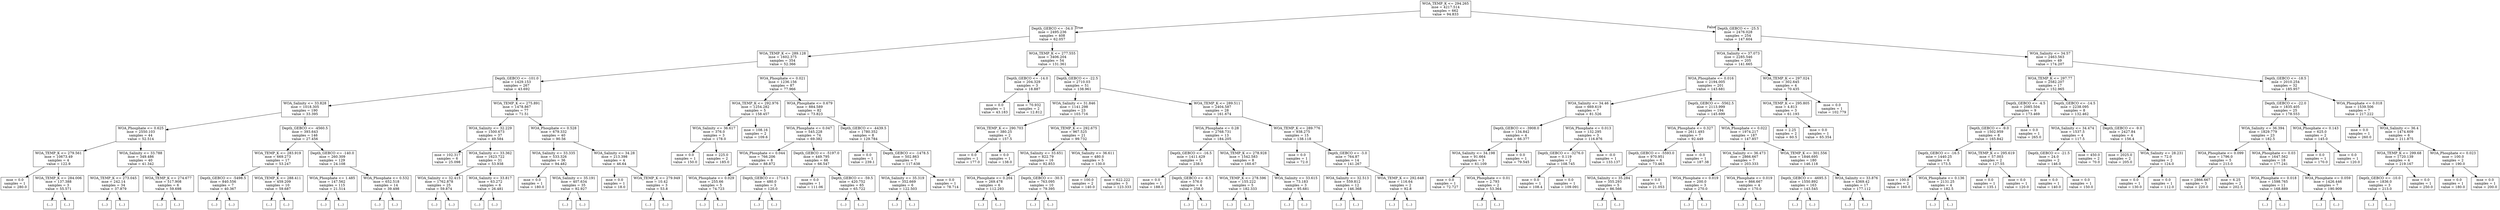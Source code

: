 digraph Tree {
node [shape=box] ;
0 [label="WOA_TEMP_K <= 294.265\nmse = 4217.514\nsamples = 662\nvalue = 94.833"] ;
1 [label="Depth_GEBCO <= -34.0\nmse = 2495.236\nsamples = 408\nvalue = 62.057"] ;
0 -> 1 [labeldistance=2.5, labelangle=45, headlabel="True"] ;
2 [label="WOA_TEMP_K <= 289.128\nmse = 1602.375\nsamples = 354\nvalue = 52.366"] ;
1 -> 2 ;
3 [label="Depth_GEBCO <= -101.0\nmse = 1429.153\nsamples = 267\nvalue = 43.692"] ;
2 -> 3 ;
4 [label="WOA_Salinity <= 33.828\nmse = 1018.305\nsamples = 190\nvalue = 33.395"] ;
3 -> 4 ;
5 [label="WOA_Phosphate <= 0.625\nmse = 2550.103\nsamples = 44\nvalue = 52.514"] ;
4 -> 5 ;
6 [label="WOA_TEMP_K <= 279.561\nmse = 10673.49\nsamples = 4\nvalue = 122.9"] ;
5 -> 6 ;
7 [label="mse = 0.0\nsamples = 1\nvalue = 280.0"] ;
6 -> 7 ;
8 [label="WOA_TEMP_K <= 284.006\nmse = 137.388\nsamples = 3\nvalue = 55.571"] ;
6 -> 8 ;
9 [label="(...)"] ;
8 -> 9 ;
12 [label="(...)"] ;
8 -> 12 ;
13 [label="WOA_Salinity <= 33.788\nmse = 349.486\nsamples = 40\nvalue = 41.342"] ;
5 -> 13 ;
14 [label="WOA_TEMP_K <= 273.045\nmse = 242.14\nsamples = 34\nvalue = 37.879"] ;
13 -> 14 ;
15 [label="(...)"] ;
14 -> 15 ;
40 [label="(...)"] ;
14 -> 40 ;
75 [label="WOA_TEMP_K <= 274.677\nmse = 517.908\nsamples = 6\nvalue = 59.698"] ;
13 -> 75 ;
76 [label="(...)"] ;
75 -> 76 ;
79 [label="(...)"] ;
75 -> 79 ;
86 [label="Depth_GEBCO <= -4560.5\nmse = 393.643\nsamples = 146\nvalue = 27.456"] ;
4 -> 86 ;
87 [label="WOA_TEMP_K <= 283.919\nmse = 669.273\nsamples = 17\nvalue = 53.247"] ;
86 -> 87 ;
88 [label="Depth_GEBCO <= -5498.5\nmse = 840.556\nsamples = 7\nvalue = 40.367"] ;
87 -> 88 ;
89 [label="(...)"] ;
88 -> 89 ;
90 [label="(...)"] ;
88 -> 90 ;
101 [label="WOA_TEMP_K <= 288.411\nmse = 459.209\nsamples = 10\nvalue = 59.687"] ;
87 -> 101 ;
102 [label="(...)"] ;
101 -> 102 ;
115 [label="(...)"] ;
101 -> 115 ;
120 [label="Depth_GEBCO <= -140.0\nmse = 260.309\nsamples = 129\nvalue = 24.108"] ;
86 -> 120 ;
121 [label="WOA_Phosphate <= 1.485\nmse = 147.562\nsamples = 115\nvalue = 21.514"] ;
120 -> 121 ;
122 [label="(...)"] ;
121 -> 122 ;
253 [label="(...)"] ;
121 -> 253 ;
278 [label="WOA_Phosphate <= 0.532\nmse = 652.518\nsamples = 14\nvalue = 39.498"] ;
120 -> 278 ;
279 [label="(...)"] ;
278 -> 279 ;
292 [label="(...)"] ;
278 -> 292 ;
303 [label="WOA_TEMP_K <= 275.891\nmse = 1478.867\nsamples = 77\nvalue = 71.51"] ;
3 -> 303 ;
304 [label="WOA_Salinity <= 32.229\nmse = 1500.673\nsamples = 37\nvalue = 49.584"] ;
303 -> 304 ;
305 [label="mse = 102.317\nsamples = 6\nvalue = 25.098"] ;
304 -> 305 ;
306 [label="WOA_Salinity <= 33.362\nmse = 1623.722\nsamples = 31\nvalue = 53.938"] ;
304 -> 306 ;
307 [label="WOA_Salinity <= 32.415\nmse = 1762.878\nsamples = 25\nvalue = 59.874"] ;
306 -> 307 ;
308 [label="(...)"] ;
307 -> 308 ;
309 [label="(...)"] ;
307 -> 309 ;
314 [label="WOA_Salinity <= 33.817\nmse = 63.272\nsamples = 6\nvalue = 26.481"] ;
306 -> 314 ;
315 [label="(...)"] ;
314 -> 315 ;
322 [label="(...)"] ;
314 -> 322 ;
323 [label="WOA_Phosphate <= 0.528\nmse = 679.332\nsamples = 40\nvalue = 90.56"] ;
303 -> 323 ;
324 [label="WOA_Salinity <= 33.335\nmse = 533.326\nsamples = 36\nvalue = 94.482"] ;
323 -> 324 ;
325 [label="mse = 0.0\nsamples = 1\nvalue = 180.0"] ;
324 -> 325 ;
326 [label="WOA_Salinity <= 35.191\nmse = 407.634\nsamples = 35\nvalue = 92.927"] ;
324 -> 326 ;
327 [label="(...)"] ;
326 -> 327 ;
366 [label="(...)"] ;
326 -> 366 ;
373 [label="WOA_Salinity <= 34.28\nmse = 213.398\nsamples = 4\nvalue = 46.64"] ;
323 -> 373 ;
374 [label="mse = 0.0\nsamples = 1\nvalue = 18.0"] ;
373 -> 374 ;
375 [label="WOA_TEMP_K <= 279.949\nmse = 10.42\nsamples = 3\nvalue = 53.8"] ;
373 -> 375 ;
376 [label="(...)"] ;
375 -> 376 ;
377 [label="(...)"] ;
375 -> 377 ;
380 [label="WOA_Phosphate <= 0.021\nmse = 1236.156\nsamples = 87\nvalue = 77.966"] ;
2 -> 380 ;
381 [label="WOA_TEMP_K <= 292.976\nmse = 1254.282\nsamples = 5\nvalue = 158.457"] ;
380 -> 381 ;
382 [label="WOA_Salinity <= 36.617\nmse = 376.0\nsamples = 3\nvalue = 178.0"] ;
381 -> 382 ;
383 [label="mse = 0.0\nsamples = 1\nvalue = 150.0"] ;
382 -> 383 ;
384 [label="mse = 225.0\nsamples = 2\nvalue = 185.0"] ;
382 -> 384 ;
385 [label="mse = 108.16\nsamples = 2\nvalue = 109.6"] ;
381 -> 385 ;
386 [label="WOA_Phosphate <= 0.679\nmse = 884.589\nsamples = 82\nvalue = 73.823"] ;
380 -> 386 ;
387 [label="WOA_Phosphate <= 0.047\nmse = 545.228\nsamples = 74\nvalue = 69.382"] ;
386 -> 387 ;
388 [label="WOA_Phosphate <= 0.044\nmse = 766.206\nsamples = 8\nvalue = 88.872"] ;
387 -> 388 ;
389 [label="WOA_Phosphate <= 0.029\nmse = 255.66\nsamples = 5\nvalue = 74.723"] ;
388 -> 389 ;
390 [label="(...)"] ;
389 -> 390 ;
391 [label="(...)"] ;
389 -> 391 ;
398 [label="Depth_GEBCO <= -1714.5\nmse = 480.0\nsamples = 3\nvalue = 120.0"] ;
388 -> 398 ;
399 [label="(...)"] ;
398 -> 399 ;
400 [label="(...)"] ;
398 -> 400 ;
401 [label="Depth_GEBCO <= -5197.0\nmse = 449.795\nsamples = 66\nvalue = 66.547"] ;
387 -> 401 ;
402 [label="mse = 0.0\nsamples = 1\nvalue = 111.06"] ;
401 -> 402 ;
403 [label="Depth_GEBCO <= -59.5\nmse = 420.752\nsamples = 65\nvalue = 65.722"] ;
401 -> 403 ;
404 [label="(...)"] ;
403 -> 404 ;
505 [label="(...)"] ;
403 -> 505 ;
516 [label="Depth_GEBCO <= -4439.5\nmse = 1780.352\nsamples = 8\nvalue = 129.784"] ;
386 -> 516 ;
517 [label="mse = 0.0\nsamples = 1\nvalue = 239.1"] ;
516 -> 517 ;
518 [label="Depth_GEBCO <= -1478.5\nmse = 502.863\nsamples = 7\nvalue = 117.638"] ;
516 -> 518 ;
519 [label="WOA_Salinity <= 35.319\nmse = 352.669\nsamples = 6\nvalue = 122.503"] ;
518 -> 519 ;
520 [label="(...)"] ;
519 -> 520 ;
521 [label="(...)"] ;
519 -> 521 ;
524 [label="mse = 0.0\nsamples = 1\nvalue = 78.714"] ;
518 -> 524 ;
525 [label="WOA_TEMP_K <= 277.555\nmse = 3406.204\nsamples = 54\nvalue = 131.361"] ;
1 -> 525 ;
526 [label="Depth_GEBCO <= -14.0\nmse = 204.329\nsamples = 3\nvalue = 18.887"] ;
525 -> 526 ;
527 [label="mse = 0.0\nsamples = 1\nvalue = 43.183"] ;
526 -> 527 ;
528 [label="mse = 70.932\nsamples = 2\nvalue = 12.812"] ;
526 -> 528 ;
529 [label="Depth_GEBCO <= -22.5\nmse = 2710.03\nsamples = 51\nvalue = 138.961"] ;
525 -> 529 ;
530 [label="WOA_Salinity <= 31.846\nmse = 1141.298\nsamples = 23\nvalue = 103.716"] ;
529 -> 530 ;
531 [label="WOA_TEMP_K <= 290.703\nmse = 380.25\nsamples = 2\nvalue = 157.5"] ;
530 -> 531 ;
532 [label="mse = 0.0\nsamples = 1\nvalue = 177.0"] ;
531 -> 532 ;
533 [label="mse = 0.0\nsamples = 1\nvalue = 138.0"] ;
531 -> 533 ;
534 [label="WOA_TEMP_K <= 292.675\nmse = 967.525\nsamples = 21\nvalue = 99.732"] ;
530 -> 534 ;
535 [label="WOA_Salinity <= 33.651\nmse = 822.79\nsamples = 16\nvalue = 92.853"] ;
534 -> 535 ;
536 [label="WOA_Phosphate <= 0.204\nmse = 269.478\nsamples = 6\nvalue = 112.293"] ;
535 -> 536 ;
537 [label="(...)"] ;
536 -> 537 ;
540 [label="(...)"] ;
536 -> 540 ;
545 [label="Depth_GEBCO <= -30.5\nmse = 763.095\nsamples = 10\nvalue = 79.395"] ;
535 -> 545 ;
546 [label="(...)"] ;
545 -> 546 ;
549 [label="(...)"] ;
545 -> 549 ;
560 [label="WOA_Salinity <= 36.611\nmse = 480.0\nsamples = 5\nvalue = 130.0"] ;
534 -> 560 ;
561 [label="mse = 100.0\nsamples = 2\nvalue = 140.0"] ;
560 -> 561 ;
562 [label="mse = 622.222\nsamples = 3\nvalue = 123.333"] ;
560 -> 562 ;
563 [label="WOA_TEMP_K <= 289.511\nmse = 2404.587\nsamples = 28\nvalue = 161.674"] ;
529 -> 563 ;
564 [label="WOA_Phosphate <= 0.28\nmse = 2768.731\nsamples = 13\nvalue = 184.205"] ;
563 -> 564 ;
565 [label="Depth_GEBCO <= -16.5\nmse = 1411.429\nsamples = 5\nvalue = 238.0"] ;
564 -> 565 ;
566 [label="mse = 0.0\nsamples = 1\nvalue = 188.0"] ;
565 -> 566 ;
567 [label="Depth_GEBCO <= -6.5\nmse = 576.0\nsamples = 4\nvalue = 258.0"] ;
565 -> 567 ;
568 [label="(...)"] ;
567 -> 568 ;
571 [label="(...)"] ;
567 -> 571 ;
572 [label="WOA_TEMP_K <= 278.928\nmse = 1542.583\nsamples = 8\nvalue = 160.67"] ;
564 -> 572 ;
573 [label="WOA_TEMP_K <= 278.596\nmse = 155.222\nsamples = 5\nvalue = 182.333"] ;
572 -> 573 ;
574 [label="(...)"] ;
573 -> 574 ;
581 [label="(...)"] ;
573 -> 581 ;
582 [label="WOA_Salinity <= 33.615\nmse = 73.183\nsamples = 3\nvalue = 95.681"] ;
572 -> 582 ;
583 [label="(...)"] ;
582 -> 583 ;
584 [label="(...)"] ;
582 -> 584 ;
587 [label="WOA_TEMP_K <= 289.776\nmse = 938.275\nsamples = 15\nvalue = 138.118"] ;
563 -> 587 ;
588 [label="mse = 0.0\nsamples = 1\nvalue = 72.0"] ;
587 -> 588 ;
589 [label="Depth_GEBCO <= -3.0\nmse = 764.87\nsamples = 14\nvalue = 141.267"] ;
587 -> 589 ;
590 [label="WOA_Salinity <= 32.513\nmse = 559.812\nsamples = 12\nvalue = 146.368"] ;
589 -> 590 ;
591 [label="(...)"] ;
590 -> 591 ;
604 [label="(...)"] ;
590 -> 604 ;
613 [label="WOA_TEMP_K <= 292.648\nmse = 116.64\nsamples = 2\nvalue = 92.8"] ;
589 -> 613 ;
614 [label="(...)"] ;
613 -> 614 ;
615 [label="(...)"] ;
613 -> 615 ;
616 [label="Depth_GEBCO <= -25.5\nmse = 2476.028\nsamples = 254\nvalue = 147.604"] ;
0 -> 616 [labeldistance=2.5, labelangle=-45, headlabel="False"] ;
617 [label="WOA_Salinity <= 37.073\nmse = 2285.546\nsamples = 205\nvalue = 141.665"] ;
616 -> 617 ;
618 [label="WOA_Phosphate <= 0.016\nmse = 2194.005\nsamples = 201\nvalue = 143.681"] ;
617 -> 618 ;
619 [label="WOA_Salinity <= 34.46\nmse = 669.619\nsamples = 7\nvalue = 81.526"] ;
618 -> 619 ;
620 [label="Depth_GEBCO <= -3908.0\nmse = 134.842\nsamples = 4\nvalue = 66.377"] ;
619 -> 620 ;
621 [label="WOA_Salinity <= 34.198\nmse = 91.664\nsamples = 3\nvalue = 61.109"] ;
620 -> 621 ;
622 [label="mse = 0.0\nsamples = 1\nvalue = 72.727"] ;
621 -> 622 ;
623 [label="WOA_Phosphate <= 0.01\nmse = 2.793\nsamples = 2\nvalue = 53.364"] ;
621 -> 623 ;
624 [label="(...)"] ;
623 -> 624 ;
625 [label="(...)"] ;
623 -> 625 ;
626 [label="mse = 0.0\nsamples = 1\nvalue = 79.545"] ;
620 -> 626 ;
627 [label="WOA_Phosphate <= 0.013\nmse = 132.295\nsamples = 3\nvalue = 116.876"] ;
619 -> 627 ;
628 [label="Depth_GEBCO <= -3276.0\nmse = 0.119\nsamples = 2\nvalue = 108.745"] ;
627 -> 628 ;
629 [label="mse = 0.0\nsamples = 1\nvalue = 108.4"] ;
628 -> 629 ;
630 [label="mse = 0.0\nsamples = 1\nvalue = 109.091"] ;
628 -> 630 ;
631 [label="mse = -0.0\nsamples = 1\nvalue = 133.137"] ;
627 -> 631 ;
632 [label="Depth_GEBCO <= -5562.5\nmse = 2113.999\nsamples = 194\nvalue = 145.699"] ;
618 -> 632 ;
633 [label="WOA_Phosphate <= 0.327\nmse = 2611.493\nsamples = 7\nvalue = 92.449"] ;
632 -> 633 ;
634 [label="Depth_GEBCO <= -5593.0\nmse = 970.951\nsamples = 6\nvalue = 73.463"] ;
633 -> 634 ;
635 [label="WOA_Salinity <= 35.284\nmse = 355.293\nsamples = 5\nvalue = 86.566"] ;
634 -> 635 ;
636 [label="(...)"] ;
635 -> 636 ;
643 [label="(...)"] ;
635 -> 643 ;
644 [label="mse = 0.0\nsamples = 1\nvalue = 21.053"] ;
634 -> 644 ;
645 [label="mse = -0.0\nsamples = 1\nvalue = 187.38"] ;
633 -> 645 ;
646 [label="WOA_Phosphate <= 0.022\nmse = 1974.217\nsamples = 187\nvalue = 147.857"] ;
632 -> 646 ;
647 [label="WOA_Salinity <= 36.473\nmse = 2866.667\nsamples = 7\nvalue = 203.333"] ;
646 -> 647 ;
648 [label="WOA_Phosphate <= 0.019\nmse = 200.0\nsamples = 3\nvalue = 270.0"] ;
647 -> 648 ;
649 [label="(...)"] ;
648 -> 649 ;
650 [label="(...)"] ;
648 -> 650 ;
651 [label="WOA_Phosphate <= 0.019\nmse = 866.667\nsamples = 4\nvalue = 170.0"] ;
647 -> 651 ;
652 [label="(...)"] ;
651 -> 652 ;
655 [label="(...)"] ;
651 -> 655 ;
656 [label="WOA_TEMP_K <= 301.556\nmse = 1846.695\nsamples = 180\nvalue = 146.118"] ;
646 -> 656 ;
657 [label="Depth_GEBCO <= -4695.5\nmse = 1550.892\nsamples = 163\nvalue = 143.545"] ;
656 -> 657 ;
658 [label="(...)"] ;
657 -> 658 ;
711 [label="(...)"] ;
657 -> 711 ;
926 [label="WOA_Salinity <= 33.876\nmse = 4369.42\nsamples = 17\nvalue = 177.112"] ;
656 -> 926 ;
927 [label="(...)"] ;
926 -> 927 ;
940 [label="(...)"] ;
926 -> 940 ;
957 [label="WOA_TEMP_K <= 297.024\nmse = 302.645\nsamples = 4\nvalue = 70.435"] ;
617 -> 957 ;
958 [label="WOA_TEMP_K <= 295.805\nmse = 4.813\nsamples = 3\nvalue = 61.193"] ;
957 -> 958 ;
959 [label="mse = 2.25\nsamples = 2\nvalue = 60.5"] ;
958 -> 959 ;
960 [label="mse = 0.0\nsamples = 1\nvalue = 65.354"] ;
958 -> 960 ;
961 [label="mse = 0.0\nsamples = 1\nvalue = 102.779"] ;
957 -> 961 ;
962 [label="WOA_Salinity <= 34.57\nmse = 2463.563\nsamples = 49\nvalue = 174.207"] ;
616 -> 962 ;
963 [label="WOA_TEMP_K <= 297.77\nmse = 2582.207\nsamples = 17\nvalue = 152.965"] ;
962 -> 963 ;
964 [label="Depth_GEBCO <= -4.5\nmse = 2085.504\nsamples = 9\nvalue = 173.469"] ;
963 -> 964 ;
965 [label="Depth_GEBCO <= -9.0\nmse = 1502.959\nsamples = 8\nvalue = 165.842"] ;
964 -> 965 ;
966 [label="Depth_GEBCO <= -16.5\nmse = 1440.25\nsamples = 6\nvalue = 173.5"] ;
965 -> 966 ;
967 [label="mse = 100.0\nsamples = 2\nvalue = 160.0"] ;
966 -> 967 ;
968 [label="WOA_Phosphate <= 0.136\nmse = 2131.25\nsamples = 4\nvalue = 182.5"] ;
966 -> 968 ;
969 [label="(...)"] ;
968 -> 969 ;
970 [label="(...)"] ;
968 -> 970 ;
971 [label="WOA_TEMP_K <= 295.619\nmse = 57.003\nsamples = 2\nvalue = 127.55"] ;
965 -> 971 ;
972 [label="mse = 0.0\nsamples = 1\nvalue = 135.1"] ;
971 -> 972 ;
973 [label="mse = 0.0\nsamples = 1\nvalue = 120.0"] ;
971 -> 973 ;
974 [label="mse = 0.0\nsamples = 1\nvalue = 265.0"] ;
964 -> 974 ;
975 [label="Depth_GEBCO <= -14.5\nmse = 2238.095\nsamples = 8\nvalue = 132.462"] ;
963 -> 975 ;
976 [label="WOA_Salinity <= 34.474\nmse = 1537.5\nsamples = 4\nvalue = 117.5"] ;
975 -> 976 ;
977 [label="Depth_GEBCO <= -21.5\nmse = 24.0\nsamples = 2\nvalue = 146.0"] ;
976 -> 977 ;
978 [label="mse = 0.0\nsamples = 1\nvalue = 140.0"] ;
977 -> 978 ;
979 [label="mse = 0.0\nsamples = 1\nvalue = 150.0"] ;
977 -> 979 ;
980 [label="mse = 450.0\nsamples = 2\nvalue = 70.0"] ;
976 -> 980 ;
981 [label="Depth_GEBCO <= -9.0\nmse = 2427.84\nsamples = 4\nvalue = 156.4"] ;
975 -> 981 ;
982 [label="mse = 2025.0\nsamples = 2\nvalue = 205.0"] ;
981 -> 982 ;
983 [label="WOA_Salinity <= 28.231\nmse = 72.0\nsamples = 2\nvalue = 124.0"] ;
981 -> 983 ;
984 [label="mse = 0.0\nsamples = 1\nvalue = 130.0"] ;
983 -> 984 ;
985 [label="mse = 0.0\nsamples = 1\nvalue = 112.0"] ;
983 -> 985 ;
986 [label="Depth_GEBCO <= -18.5\nmse = 2010.254\nsamples = 32\nvalue = 185.957"] ;
962 -> 986 ;
987 [label="Depth_GEBCO <= -22.0\nmse = 1835.405\nsamples = 25\nvalue = 178.553"] ;
986 -> 987 ;
988 [label="WOA_Salinity <= 36.394\nmse = 1829.779\nsamples = 23\nvalue = 182.5"] ;
987 -> 988 ;
989 [label="WOA_Phosphate <= 0.099\nmse = 1796.0\nsamples = 5\nvalue = 213.0"] ;
988 -> 989 ;
990 [label="mse = 2866.667\nsamples = 3\nvalue = 220.0"] ;
989 -> 990 ;
991 [label="mse = 6.25\nsamples = 2\nvalue = 202.5"] ;
989 -> 991 ;
992 [label="WOA_Phosphate <= 0.03\nmse = 1647.562\nsamples = 18\nvalue = 177.241"] ;
988 -> 992 ;
993 [label="WOA_Phosphate <= 0.018\nmse = 1598.765\nsamples = 11\nvalue = 168.889"] ;
992 -> 993 ;
994 [label="(...)"] ;
993 -> 994 ;
995 [label="(...)"] ;
993 -> 995 ;
998 [label="WOA_Phosphate <= 0.059\nmse = 1426.446\nsamples = 7\nvalue = 190.909"] ;
992 -> 998 ;
999 [label="(...)"] ;
998 -> 999 ;
1002 [label="(...)"] ;
998 -> 1002 ;
1003 [label="WOA_Phosphate <= 0.143\nmse = 625.0\nsamples = 2\nvalue = 145.0"] ;
987 -> 1003 ;
1004 [label="mse = 0.0\nsamples = 1\nvalue = 170.0"] ;
1003 -> 1004 ;
1005 [label="mse = 0.0\nsamples = 1\nvalue = 120.0"] ;
1003 -> 1005 ;
1006 [label="WOA_Phosphate <= 0.018\nmse = 1539.506\nsamples = 7\nvalue = 217.222"] ;
986 -> 1006 ;
1007 [label="mse = 0.0\nsamples = 1\nvalue = 260.0"] ;
1006 -> 1007 ;
1008 [label="WOA_Salinity <= 36.4\nmse = 1474.609\nsamples = 6\nvalue = 211.875"] ;
1006 -> 1008 ;
1009 [label="WOA_TEMP_K <= 299.68\nmse = 1720.139\nsamples = 4\nvalue = 219.167"] ;
1008 -> 1009 ;
1010 [label="Depth_GEBCO <= -10.0\nmse = 1836.0\nsamples = 3\nvalue = 213.0"] ;
1009 -> 1010 ;
1011 [label="(...)"] ;
1010 -> 1011 ;
1012 [label="(...)"] ;
1010 -> 1012 ;
1013 [label="mse = 0.0\nsamples = 1\nvalue = 250.0"] ;
1009 -> 1013 ;
1014 [label="WOA_Phosphate <= 0.023\nmse = 100.0\nsamples = 2\nvalue = 190.0"] ;
1008 -> 1014 ;
1015 [label="mse = 0.0\nsamples = 1\nvalue = 180.0"] ;
1014 -> 1015 ;
1016 [label="mse = 0.0\nsamples = 1\nvalue = 200.0"] ;
1014 -> 1016 ;
}